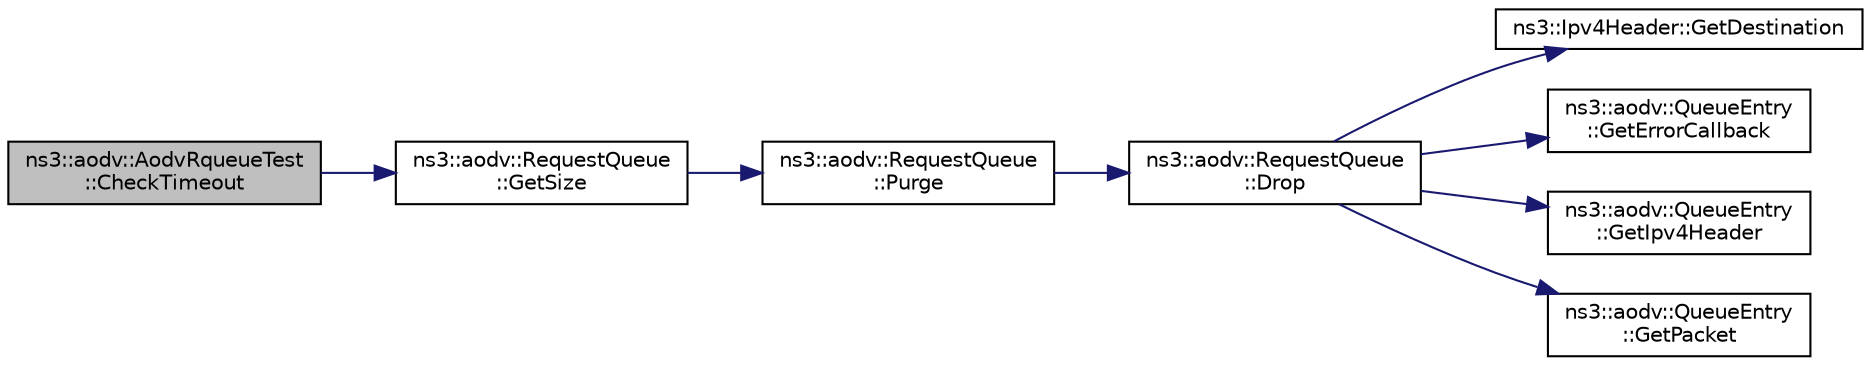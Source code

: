 digraph "ns3::aodv::AodvRqueueTest::CheckTimeout"
{
 // LATEX_PDF_SIZE
  edge [fontname="Helvetica",fontsize="10",labelfontname="Helvetica",labelfontsize="10"];
  node [fontname="Helvetica",fontsize="10",shape=record];
  rankdir="LR";
  Node1 [label="ns3::aodv::AodvRqueueTest\l::CheckTimeout",height=0.2,width=0.4,color="black", fillcolor="grey75", style="filled", fontcolor="black",tooltip="Check timeout function."];
  Node1 -> Node2 [color="midnightblue",fontsize="10",style="solid",fontname="Helvetica"];
  Node2 [label="ns3::aodv::RequestQueue\l::GetSize",height=0.2,width=0.4,color="black", fillcolor="white", style="filled",URL="$classns3_1_1aodv_1_1_request_queue.html#ac4775afbe477b1cfe41fa83c7bf113aa",tooltip=" "];
  Node2 -> Node3 [color="midnightblue",fontsize="10",style="solid",fontname="Helvetica"];
  Node3 [label="ns3::aodv::RequestQueue\l::Purge",height=0.2,width=0.4,color="black", fillcolor="white", style="filled",URL="$classns3_1_1aodv_1_1_request_queue.html#a6ed74cff072d572de14a87a5aaef2831",tooltip="Remove all expired entries."];
  Node3 -> Node4 [color="midnightblue",fontsize="10",style="solid",fontname="Helvetica"];
  Node4 [label="ns3::aodv::RequestQueue\l::Drop",height=0.2,width=0.4,color="black", fillcolor="white", style="filled",URL="$classns3_1_1aodv_1_1_request_queue.html#af39cbe0d1f9ed4cbe14355b6a3b594e6",tooltip="Notify that packet is dropped from queue by timeout."];
  Node4 -> Node5 [color="midnightblue",fontsize="10",style="solid",fontname="Helvetica"];
  Node5 [label="ns3::Ipv4Header::GetDestination",height=0.2,width=0.4,color="black", fillcolor="white", style="filled",URL="$classns3_1_1_ipv4_header.html#a85daf48f0effc6bce6cb5c66bf4e1576",tooltip=" "];
  Node4 -> Node6 [color="midnightblue",fontsize="10",style="solid",fontname="Helvetica"];
  Node6 [label="ns3::aodv::QueueEntry\l::GetErrorCallback",height=0.2,width=0.4,color="black", fillcolor="white", style="filled",URL="$classns3_1_1aodv_1_1_queue_entry.html#a8f430121cc5a59e8a3ccede503ee0c0a",tooltip="Get error callback."];
  Node4 -> Node7 [color="midnightblue",fontsize="10",style="solid",fontname="Helvetica"];
  Node7 [label="ns3::aodv::QueueEntry\l::GetIpv4Header",height=0.2,width=0.4,color="black", fillcolor="white", style="filled",URL="$classns3_1_1aodv_1_1_queue_entry.html#aa7ed6ea6d223963c439a4b62ea11fd5d",tooltip="Get IPv4 header."];
  Node4 -> Node8 [color="midnightblue",fontsize="10",style="solid",fontname="Helvetica"];
  Node8 [label="ns3::aodv::QueueEntry\l::GetPacket",height=0.2,width=0.4,color="black", fillcolor="white", style="filled",URL="$classns3_1_1aodv_1_1_queue_entry.html#aeeca5d68f413bd35f8ed443be29a62c5",tooltip="Get packet from entry."];
}
